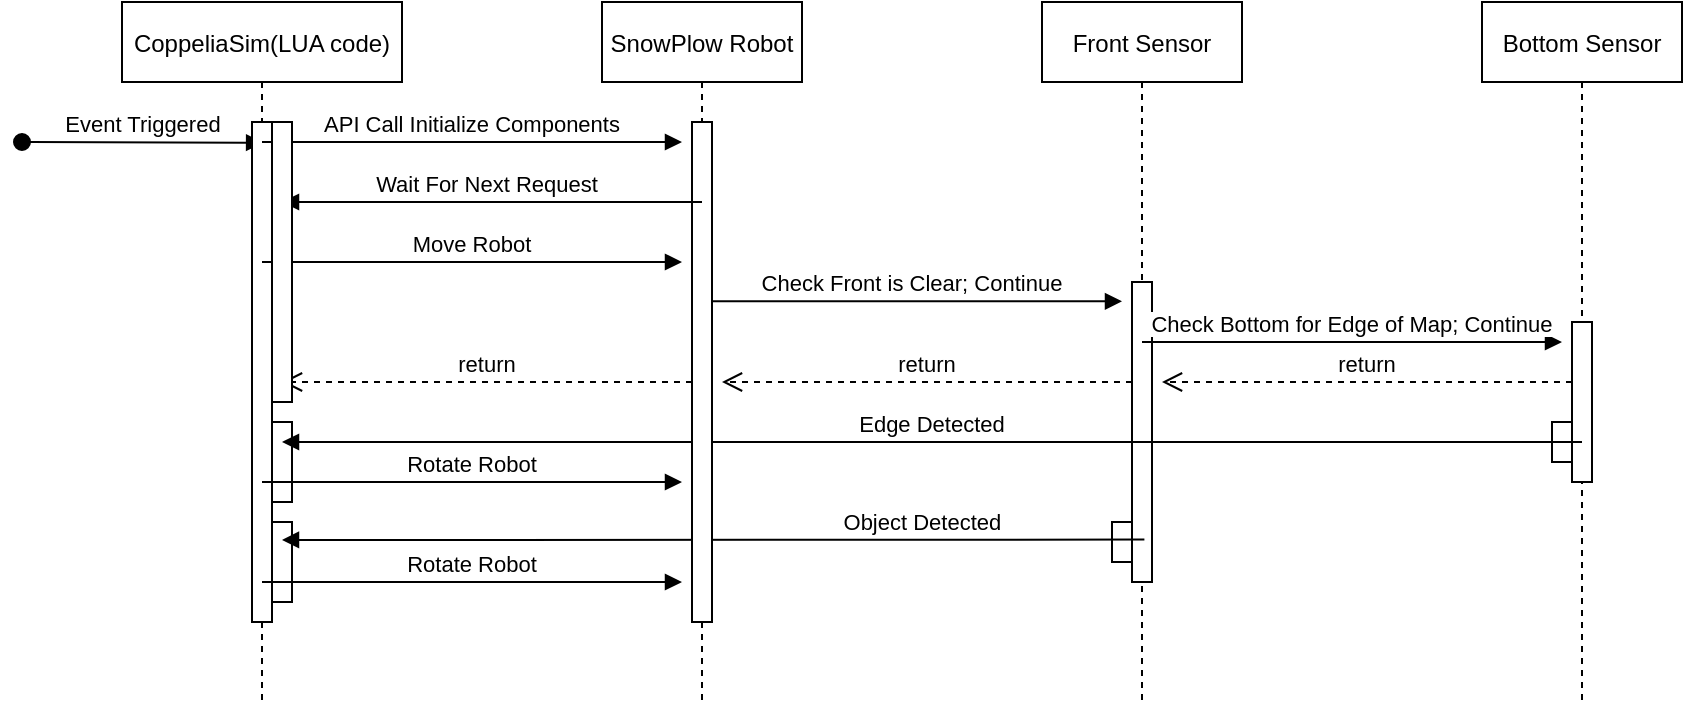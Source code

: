 <mxfile version="16.6.1" type="github">
  <diagram id="kgpKYQtTHZ0yAKxKKP6v" name="Page-1">
    <mxGraphModel dx="1146" dy="526" grid="1" gridSize="10" guides="1" tooltips="1" connect="1" arrows="1" fold="1" page="1" pageScale="1" pageWidth="850" pageHeight="1100" math="0" shadow="0">
      <root>
        <mxCell id="0" />
        <mxCell id="1" parent="0" />
        <mxCell id="3nuBFxr9cyL0pnOWT2aG-1" value="CoppeliaSim(LUA code)" style="shape=umlLifeline;perimeter=lifelinePerimeter;container=1;collapsible=0;recursiveResize=0;rounded=0;shadow=0;strokeWidth=1;size=40;" parent="1" vertex="1">
          <mxGeometry x="60" y="90" width="140" height="350" as="geometry" />
        </mxCell>
        <mxCell id="3nuBFxr9cyL0pnOWT2aG-3" value="Event Triggered" style="verticalAlign=bottom;startArrow=oval;endArrow=block;startSize=8;shadow=0;strokeWidth=1;entryX=0.504;entryY=0.201;entryDx=0;entryDy=0;entryPerimeter=0;" parent="3nuBFxr9cyL0pnOWT2aG-1" target="3nuBFxr9cyL0pnOWT2aG-1" edge="1">
          <mxGeometry relative="1" as="geometry">
            <mxPoint x="-50" y="70" as="sourcePoint" />
            <mxPoint x="45" y="70" as="targetPoint" />
          </mxGeometry>
        </mxCell>
        <mxCell id="3nuBFxr9cyL0pnOWT2aG-4" value="" style="points=[];perimeter=orthogonalPerimeter;rounded=0;shadow=0;strokeWidth=1;" parent="3nuBFxr9cyL0pnOWT2aG-1" vertex="1">
          <mxGeometry x="65" y="60" width="10" height="250" as="geometry" />
        </mxCell>
        <mxCell id="EQ4Hd0iQYBZpfvo5nu6f-24" value="" style="points=[];perimeter=orthogonalPerimeter;rounded=0;shadow=0;strokeWidth=1;" vertex="1" parent="3nuBFxr9cyL0pnOWT2aG-1">
          <mxGeometry x="75" y="210" width="10" height="40" as="geometry" />
        </mxCell>
        <mxCell id="EQ4Hd0iQYBZpfvo5nu6f-25" value="" style="points=[];perimeter=orthogonalPerimeter;rounded=0;shadow=0;strokeWidth=1;" vertex="1" parent="3nuBFxr9cyL0pnOWT2aG-1">
          <mxGeometry x="75" y="260" width="10" height="40" as="geometry" />
        </mxCell>
        <mxCell id="3nuBFxr9cyL0pnOWT2aG-5" value="SnowPlow Robot" style="shape=umlLifeline;perimeter=lifelinePerimeter;container=1;collapsible=0;recursiveResize=0;rounded=0;shadow=0;strokeWidth=1;" parent="1" vertex="1">
          <mxGeometry x="300" y="90" width="100" height="350" as="geometry" />
        </mxCell>
        <mxCell id="3nuBFxr9cyL0pnOWT2aG-8" value="API Call Initialize Components" style="verticalAlign=bottom;endArrow=block;shadow=0;strokeWidth=1;" parent="1" edge="1">
          <mxGeometry relative="1" as="geometry">
            <mxPoint x="130" y="160" as="sourcePoint" />
            <mxPoint x="340" y="160" as="targetPoint" />
          </mxGeometry>
        </mxCell>
        <mxCell id="3nuBFxr9cyL0pnOWT2aG-9" value="Wait For Next Request" style="verticalAlign=bottom;endArrow=block;shadow=0;strokeWidth=1;startArrow=none;" parent="1" source="EQ4Hd0iQYBZpfvo5nu6f-20" edge="1">
          <mxGeometry relative="1" as="geometry">
            <mxPoint x="350" y="190" as="sourcePoint" />
            <mxPoint x="140" y="190" as="targetPoint" />
            <Array as="points" />
          </mxGeometry>
        </mxCell>
        <mxCell id="EQ4Hd0iQYBZpfvo5nu6f-2" value="Front Sensor" style="shape=umlLifeline;perimeter=lifelinePerimeter;container=1;collapsible=0;recursiveResize=0;rounded=0;shadow=0;strokeWidth=1;" vertex="1" parent="1">
          <mxGeometry x="520" y="90" width="100" height="350" as="geometry" />
        </mxCell>
        <mxCell id="EQ4Hd0iQYBZpfvo5nu6f-22" value="" style="points=[];perimeter=orthogonalPerimeter;rounded=0;shadow=0;strokeWidth=1;" vertex="1" parent="EQ4Hd0iQYBZpfvo5nu6f-2">
          <mxGeometry x="45" y="140" width="10" height="150" as="geometry" />
        </mxCell>
        <mxCell id="EQ4Hd0iQYBZpfvo5nu6f-23" value="" style="points=[];perimeter=orthogonalPerimeter;rounded=0;shadow=0;strokeWidth=1;" vertex="1" parent="EQ4Hd0iQYBZpfvo5nu6f-2">
          <mxGeometry x="35" y="260" width="10" height="20" as="geometry" />
        </mxCell>
        <mxCell id="EQ4Hd0iQYBZpfvo5nu6f-3" value="Bottom Sensor" style="shape=umlLifeline;perimeter=lifelinePerimeter;container=1;collapsible=0;recursiveResize=0;rounded=0;shadow=0;strokeWidth=1;" vertex="1" parent="1">
          <mxGeometry x="740" y="90" width="100" height="350" as="geometry" />
        </mxCell>
        <mxCell id="EQ4Hd0iQYBZpfvo5nu6f-12" value="return" style="verticalAlign=bottom;endArrow=open;dashed=1;endSize=8;exitX=0;exitY=0.95;shadow=0;strokeWidth=1;" edge="1" parent="EQ4Hd0iQYBZpfvo5nu6f-3">
          <mxGeometry relative="1" as="geometry">
            <mxPoint x="-160" y="190" as="targetPoint" />
            <mxPoint x="45" y="190" as="sourcePoint" />
          </mxGeometry>
        </mxCell>
        <mxCell id="EQ4Hd0iQYBZpfvo5nu6f-18" value="" style="points=[];perimeter=orthogonalPerimeter;rounded=0;shadow=0;strokeWidth=1;" vertex="1" parent="EQ4Hd0iQYBZpfvo5nu6f-3">
          <mxGeometry x="45" y="160" width="10" height="80" as="geometry" />
        </mxCell>
        <mxCell id="EQ4Hd0iQYBZpfvo5nu6f-19" value="" style="points=[];perimeter=orthogonalPerimeter;rounded=0;shadow=0;strokeWidth=1;" vertex="1" parent="EQ4Hd0iQYBZpfvo5nu6f-3">
          <mxGeometry x="35" y="210" width="10" height="20" as="geometry" />
        </mxCell>
        <mxCell id="EQ4Hd0iQYBZpfvo5nu6f-4" value="Move Robot" style="verticalAlign=bottom;endArrow=block;shadow=0;strokeWidth=1;" edge="1" parent="1">
          <mxGeometry relative="1" as="geometry">
            <mxPoint x="130" y="220" as="sourcePoint" />
            <mxPoint x="340" y="220" as="targetPoint" />
          </mxGeometry>
        </mxCell>
        <mxCell id="EQ4Hd0iQYBZpfvo5nu6f-5" value="Check Front is Clear; Continue" style="verticalAlign=bottom;endArrow=block;shadow=0;strokeWidth=1;" edge="1" parent="1">
          <mxGeometry relative="1" as="geometry">
            <mxPoint x="350" y="239.66" as="sourcePoint" />
            <mxPoint x="560" y="239.66" as="targetPoint" />
          </mxGeometry>
        </mxCell>
        <mxCell id="EQ4Hd0iQYBZpfvo5nu6f-9" value="Check Bottom for Edge of Map; Continue" style="verticalAlign=bottom;endArrow=block;shadow=0;strokeWidth=1;" edge="1" parent="1">
          <mxGeometry relative="1" as="geometry">
            <mxPoint x="570" y="260.0" as="sourcePoint" />
            <mxPoint x="780" y="260.0" as="targetPoint" />
          </mxGeometry>
        </mxCell>
        <mxCell id="EQ4Hd0iQYBZpfvo5nu6f-10" value="Edge Detected" style="verticalAlign=bottom;endArrow=block;shadow=0;strokeWidth=1;" edge="1" parent="1">
          <mxGeometry relative="1" as="geometry">
            <mxPoint x="790" y="310" as="sourcePoint" />
            <mxPoint x="140" y="310" as="targetPoint" />
            <Array as="points">
              <mxPoint x="690" y="310" />
            </Array>
          </mxGeometry>
        </mxCell>
        <mxCell id="EQ4Hd0iQYBZpfvo5nu6f-11" value="return" style="verticalAlign=bottom;endArrow=open;dashed=1;endSize=8;exitX=0;exitY=0.95;shadow=0;strokeWidth=1;" edge="1" parent="1">
          <mxGeometry relative="1" as="geometry">
            <mxPoint x="360" y="280" as="targetPoint" />
            <mxPoint x="565" y="280" as="sourcePoint" />
          </mxGeometry>
        </mxCell>
        <mxCell id="3nuBFxr9cyL0pnOWT2aG-7" value="return" style="verticalAlign=bottom;endArrow=open;dashed=1;endSize=8;exitX=0;exitY=0.95;shadow=0;strokeWidth=1;" parent="1" edge="1">
          <mxGeometry relative="1" as="geometry">
            <mxPoint x="140" y="280" as="targetPoint" />
            <mxPoint x="345" y="280" as="sourcePoint" />
          </mxGeometry>
        </mxCell>
        <mxCell id="EQ4Hd0iQYBZpfvo5nu6f-13" value="Rotate Robot" style="verticalAlign=bottom;endArrow=block;shadow=0;strokeWidth=1;" edge="1" parent="1">
          <mxGeometry relative="1" as="geometry">
            <mxPoint x="130" y="330" as="sourcePoint" />
            <mxPoint x="340" y="330" as="targetPoint" />
          </mxGeometry>
        </mxCell>
        <mxCell id="EQ4Hd0iQYBZpfvo5nu6f-15" value="Rotate Robot" style="verticalAlign=bottom;endArrow=block;shadow=0;strokeWidth=1;" edge="1" parent="1">
          <mxGeometry relative="1" as="geometry">
            <mxPoint x="130" y="380.0" as="sourcePoint" />
            <mxPoint x="340" y="380.0" as="targetPoint" />
          </mxGeometry>
        </mxCell>
        <mxCell id="EQ4Hd0iQYBZpfvo5nu6f-14" value="Object Detected" style="verticalAlign=bottom;endArrow=block;shadow=0;strokeWidth=1;exitX=0.512;exitY=0.768;exitDx=0;exitDy=0;exitPerimeter=0;" edge="1" parent="1" source="EQ4Hd0iQYBZpfvo5nu6f-2">
          <mxGeometry x="-0.484" relative="1" as="geometry">
            <mxPoint x="790.19" y="350.0" as="sourcePoint" />
            <mxPoint x="140" y="359" as="targetPoint" />
            <Array as="points" />
            <mxPoint as="offset" />
          </mxGeometry>
        </mxCell>
        <mxCell id="EQ4Hd0iQYBZpfvo5nu6f-16" value="" style="points=[];perimeter=orthogonalPerimeter;rounded=0;shadow=0;strokeWidth=1;" vertex="1" parent="1">
          <mxGeometry x="135" y="150" width="10" height="140" as="geometry" />
        </mxCell>
        <mxCell id="EQ4Hd0iQYBZpfvo5nu6f-20" value="" style="points=[];perimeter=orthogonalPerimeter;rounded=0;shadow=0;strokeWidth=1;" vertex="1" parent="1">
          <mxGeometry x="345" y="150" width="10" height="250" as="geometry" />
        </mxCell>
        <mxCell id="EQ4Hd0iQYBZpfvo5nu6f-21" value="" style="verticalAlign=bottom;endArrow=none;shadow=0;strokeWidth=1;" edge="1" parent="1" target="EQ4Hd0iQYBZpfvo5nu6f-20">
          <mxGeometry relative="1" as="geometry">
            <mxPoint x="350" y="190" as="sourcePoint" />
            <mxPoint x="140" y="190" as="targetPoint" />
            <Array as="points">
              <mxPoint x="240" y="190" />
            </Array>
          </mxGeometry>
        </mxCell>
      </root>
    </mxGraphModel>
  </diagram>
</mxfile>
